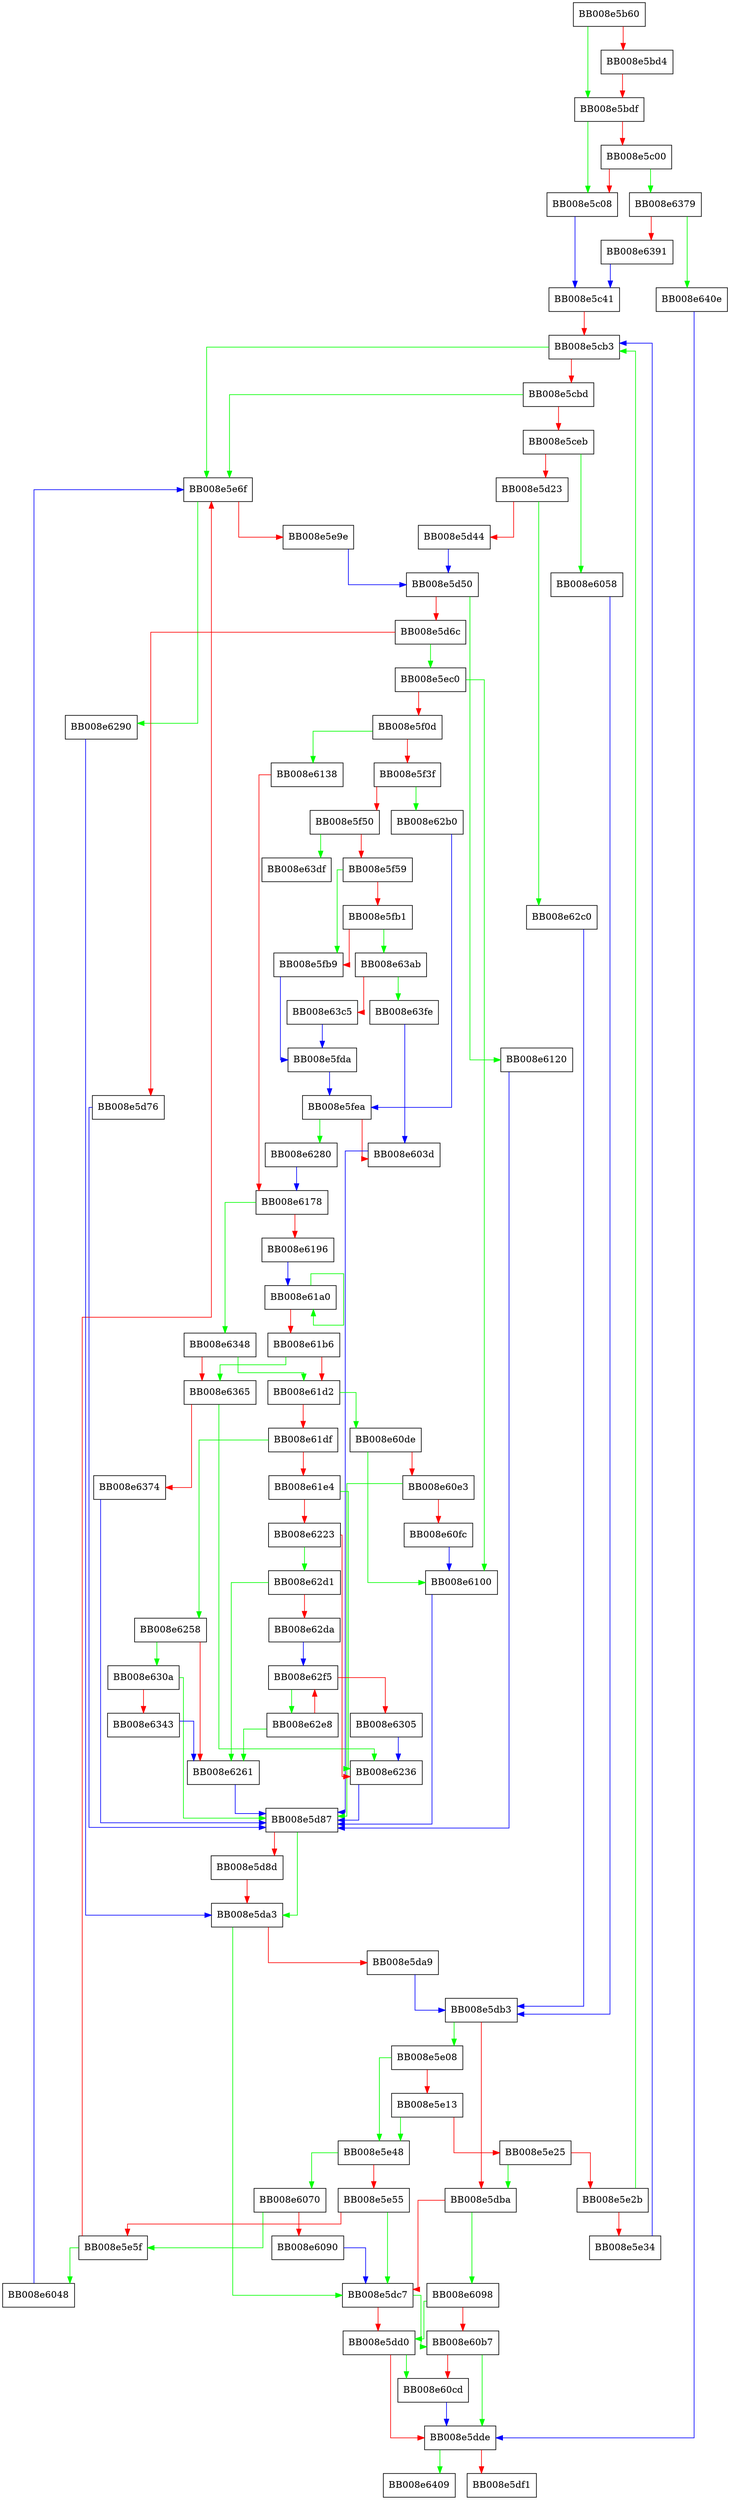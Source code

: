 digraph nscd_getserv_r {
  node [shape="box"];
  graph [splines=ortho];
  BB008e5b60 -> BB008e5bdf [color="green"];
  BB008e5b60 -> BB008e5bd4 [color="red"];
  BB008e5bd4 -> BB008e5bdf [color="red"];
  BB008e5bdf -> BB008e5c08 [color="green"];
  BB008e5bdf -> BB008e5c00 [color="red"];
  BB008e5c00 -> BB008e6379 [color="green"];
  BB008e5c00 -> BB008e5c08 [color="red"];
  BB008e5c08 -> BB008e5c41 [color="blue"];
  BB008e5c41 -> BB008e5cb3 [color="red"];
  BB008e5cb3 -> BB008e5e6f [color="green"];
  BB008e5cb3 -> BB008e5cbd [color="red"];
  BB008e5cbd -> BB008e5e6f [color="green"];
  BB008e5cbd -> BB008e5ceb [color="red"];
  BB008e5ceb -> BB008e6058 [color="green"];
  BB008e5ceb -> BB008e5d23 [color="red"];
  BB008e5d23 -> BB008e62c0 [color="green"];
  BB008e5d23 -> BB008e5d44 [color="red"];
  BB008e5d44 -> BB008e5d50 [color="blue"];
  BB008e5d50 -> BB008e6120 [color="green"];
  BB008e5d50 -> BB008e5d6c [color="red"];
  BB008e5d6c -> BB008e5ec0 [color="green"];
  BB008e5d6c -> BB008e5d76 [color="red"];
  BB008e5d76 -> BB008e5d87 [color="blue"];
  BB008e5d87 -> BB008e5da3 [color="green"];
  BB008e5d87 -> BB008e5d8d [color="red"];
  BB008e5d8d -> BB008e5da3 [color="red"];
  BB008e5da3 -> BB008e5dc7 [color="green"];
  BB008e5da3 -> BB008e5da9 [color="red"];
  BB008e5da9 -> BB008e5db3 [color="blue"];
  BB008e5db3 -> BB008e5e08 [color="green"];
  BB008e5db3 -> BB008e5dba [color="red"];
  BB008e5dba -> BB008e6098 [color="green"];
  BB008e5dba -> BB008e5dc7 [color="red"];
  BB008e5dc7 -> BB008e60b7 [color="green"];
  BB008e5dc7 -> BB008e5dd0 [color="red"];
  BB008e5dd0 -> BB008e60cd [color="green"];
  BB008e5dd0 -> BB008e5dde [color="red"];
  BB008e5dde -> BB008e6409 [color="green"];
  BB008e5dde -> BB008e5df1 [color="red"];
  BB008e5e08 -> BB008e5e48 [color="green"];
  BB008e5e08 -> BB008e5e13 [color="red"];
  BB008e5e13 -> BB008e5e48 [color="green"];
  BB008e5e13 -> BB008e5e25 [color="red"];
  BB008e5e25 -> BB008e5dba [color="green"];
  BB008e5e25 -> BB008e5e2b [color="red"];
  BB008e5e2b -> BB008e5cb3 [color="green"];
  BB008e5e2b -> BB008e5e34 [color="red"];
  BB008e5e34 -> BB008e5cb3 [color="blue"];
  BB008e5e48 -> BB008e6070 [color="green"];
  BB008e5e48 -> BB008e5e55 [color="red"];
  BB008e5e55 -> BB008e5dc7 [color="green"];
  BB008e5e55 -> BB008e5e5f [color="red"];
  BB008e5e5f -> BB008e6048 [color="green"];
  BB008e5e5f -> BB008e5e6f [color="red"];
  BB008e5e6f -> BB008e6290 [color="green"];
  BB008e5e6f -> BB008e5e9e [color="red"];
  BB008e5e9e -> BB008e5d50 [color="blue"];
  BB008e5ec0 -> BB008e6100 [color="green"];
  BB008e5ec0 -> BB008e5f0d [color="red"];
  BB008e5f0d -> BB008e6138 [color="green"];
  BB008e5f0d -> BB008e5f3f [color="red"];
  BB008e5f3f -> BB008e62b0 [color="green"];
  BB008e5f3f -> BB008e5f50 [color="red"];
  BB008e5f50 -> BB008e63df [color="green"];
  BB008e5f50 -> BB008e5f59 [color="red"];
  BB008e5f59 -> BB008e5fb9 [color="green"];
  BB008e5f59 -> BB008e5fb1 [color="red"];
  BB008e5fb1 -> BB008e63ab [color="green"];
  BB008e5fb1 -> BB008e5fb9 [color="red"];
  BB008e5fb9 -> BB008e5fda [color="blue"];
  BB008e5fda -> BB008e5fea [color="blue"];
  BB008e5fea -> BB008e6280 [color="green"];
  BB008e5fea -> BB008e603d [color="red"];
  BB008e603d -> BB008e5d87 [color="blue"];
  BB008e6048 -> BB008e5e6f [color="blue"];
  BB008e6058 -> BB008e5db3 [color="blue"];
  BB008e6070 -> BB008e5e5f [color="green"];
  BB008e6070 -> BB008e6090 [color="red"];
  BB008e6090 -> BB008e5dc7 [color="blue"];
  BB008e6098 -> BB008e5dd0 [color="green"];
  BB008e6098 -> BB008e60b7 [color="red"];
  BB008e60b7 -> BB008e5dde [color="green"];
  BB008e60b7 -> BB008e60cd [color="red"];
  BB008e60cd -> BB008e5dde [color="blue"];
  BB008e60de -> BB008e6100 [color="green"];
  BB008e60de -> BB008e60e3 [color="red"];
  BB008e60e3 -> BB008e5d87 [color="green"];
  BB008e60e3 -> BB008e60fc [color="red"];
  BB008e60fc -> BB008e6100 [color="blue"];
  BB008e6100 -> BB008e5d87 [color="blue"];
  BB008e6120 -> BB008e5d87 [color="blue"];
  BB008e6138 -> BB008e6178 [color="red"];
  BB008e6178 -> BB008e6348 [color="green"];
  BB008e6178 -> BB008e6196 [color="red"];
  BB008e6196 -> BB008e61a0 [color="blue"];
  BB008e61a0 -> BB008e61a0 [color="green"];
  BB008e61a0 -> BB008e61b6 [color="red"];
  BB008e61b6 -> BB008e6365 [color="green"];
  BB008e61b6 -> BB008e61d2 [color="red"];
  BB008e61d2 -> BB008e60de [color="green"];
  BB008e61d2 -> BB008e61df [color="red"];
  BB008e61df -> BB008e6258 [color="green"];
  BB008e61df -> BB008e61e4 [color="red"];
  BB008e61e4 -> BB008e6236 [color="green"];
  BB008e61e4 -> BB008e6223 [color="red"];
  BB008e6223 -> BB008e62d1 [color="green"];
  BB008e6223 -> BB008e6236 [color="red"];
  BB008e6236 -> BB008e5d87 [color="blue"];
  BB008e6258 -> BB008e630a [color="green"];
  BB008e6258 -> BB008e6261 [color="red"];
  BB008e6261 -> BB008e5d87 [color="blue"];
  BB008e6280 -> BB008e6178 [color="blue"];
  BB008e6290 -> BB008e5da3 [color="blue"];
  BB008e62b0 -> BB008e5fea [color="blue"];
  BB008e62c0 -> BB008e5db3 [color="blue"];
  BB008e62d1 -> BB008e6261 [color="green"];
  BB008e62d1 -> BB008e62da [color="red"];
  BB008e62da -> BB008e62f5 [color="blue"];
  BB008e62e8 -> BB008e6261 [color="green"];
  BB008e62e8 -> BB008e62f5 [color="red"];
  BB008e62f5 -> BB008e62e8 [color="green"];
  BB008e62f5 -> BB008e6305 [color="red"];
  BB008e6305 -> BB008e6236 [color="blue"];
  BB008e630a -> BB008e5d87 [color="green"];
  BB008e630a -> BB008e6343 [color="red"];
  BB008e6343 -> BB008e6261 [color="blue"];
  BB008e6348 -> BB008e61d2 [color="green"];
  BB008e6348 -> BB008e6365 [color="red"];
  BB008e6365 -> BB008e6236 [color="green"];
  BB008e6365 -> BB008e6374 [color="red"];
  BB008e6374 -> BB008e5d87 [color="blue"];
  BB008e6379 -> BB008e640e [color="green"];
  BB008e6379 -> BB008e6391 [color="red"];
  BB008e6391 -> BB008e5c41 [color="blue"];
  BB008e63ab -> BB008e63fe [color="green"];
  BB008e63ab -> BB008e63c5 [color="red"];
  BB008e63c5 -> BB008e5fda [color="blue"];
  BB008e63fe -> BB008e603d [color="blue"];
  BB008e640e -> BB008e5dde [color="blue"];
}